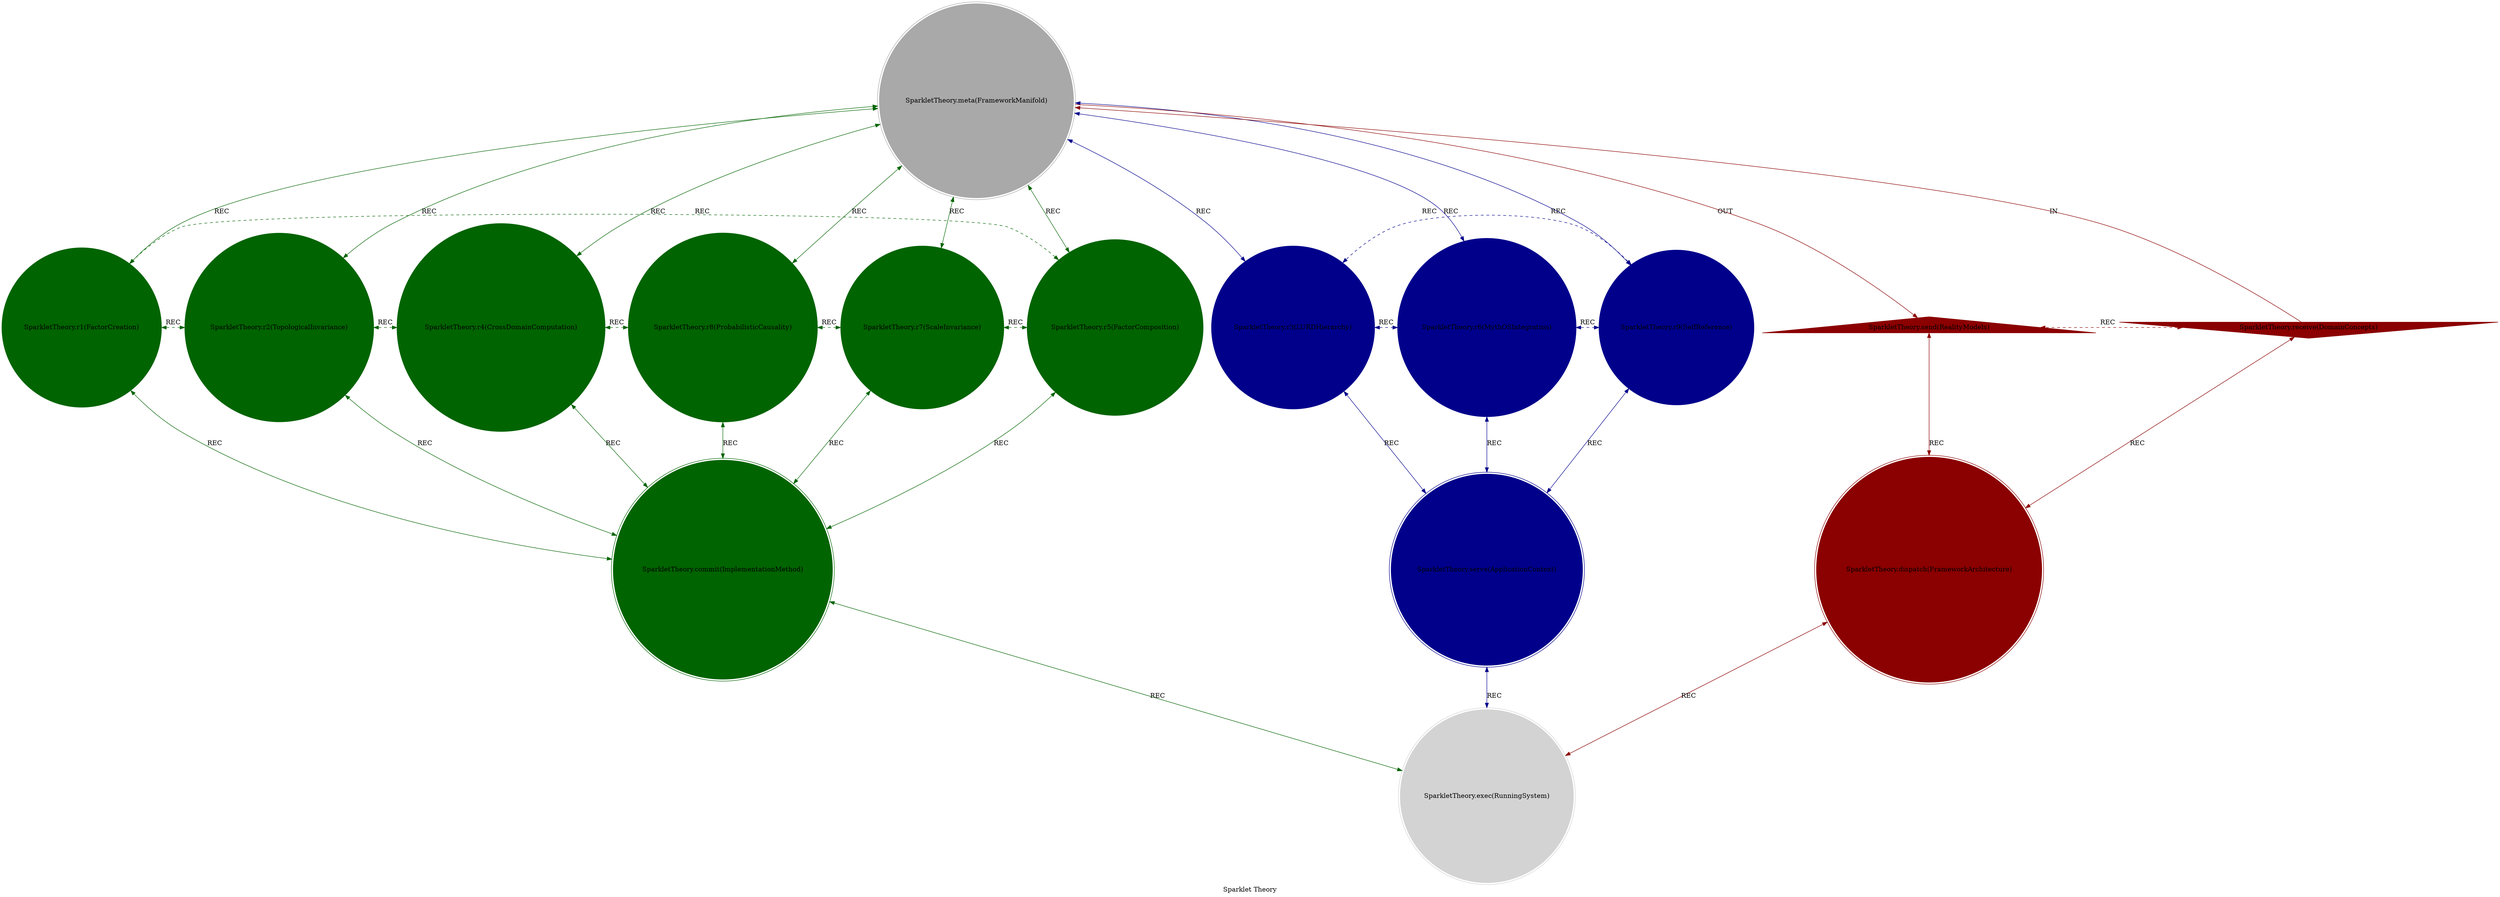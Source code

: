 strict digraph SparkletTheoryFactor {
    style = filled;
    color = lightgray;
    node [shape = circle; style = filled; color = lightgreen;];
    edge [color = darkgray;];
    label = "Sparklet Theory";
    comment = "The formalization of the Sparklet framework itself. The self-referential system where topological invariants, factor composition, and cross-domain computation crystallize into a unified reality modeling engine—the system that describes itself.";
    
    spark_0_t [label = "SparkletTheory.meta(FrameworkManifold)";comment = "Abstract: The Principle of Topological Invariance. The meta-pattern that any complex system can be modeled using the 16v_35e structure—the parent of all Sparklet instantiations across scientific, philosophical, and fictional domains.";shape = doublecircle;color = darkgray;];
    spark_1_t [label = "SparkletTheory.r1(FactorCreation)";comment = "Initiation: The Birth of Computational Primitives. The process of instantiating new Factors—mapping domain concepts to the invariant topology, creating specialized computational units from the universal template.";color = darkgreen;];
    spark_2_t [label = "SparkletTheory.r2(TopologicalInvariance)";comment = "Response: The Structural Consistency. The fundamental property that all Factors share identical 16v_35e connectivity—enabling cross-domain computation, comparable metrics, and universal relationship semantics.";color = darkgreen;];
    spark_4_t [label = "SparkletTheory.r4(CrossDomainComputation)";comment = "Integration: The Unified Calculation Framework. The ability to compute probabilities, causal relationships, and information flow across different Factor domains—string theory talking to consciousness, physics conversing with fantasy.";color = darkgreen;];
    spark_8_t [label = "SparkletTheory.r8(ProbabilisticCausality)";comment = "Reflection: The Grounded Inference Engine. The computational framework for calculating P(Effect|Cause) across Factors—leveraging the invariant topology for statistically meaningful cross-domain predictions.";color = darkgreen;];
    spark_7_t [label = "SparkletTheory.r7(ScaleInvariance)";comment = "Consolidation: The Hierarchical Consistency. The property that Sparklet systems work identically across scales—from quantum processes to cosmic structures, maintaining computational coherence through LURD layers.";color = darkgreen;];
    spark_5_t [label = "SparkletTheory.r5(FactorComposition)";comment = "Propagation: The Combinatorial Generation. The method for combining multiple Factors into complex systems—reality engines, magic systems, and cosmological models through structured Factor interaction.";color = darkgreen;];
    spark_3_t [label = "SparkletTheory.r3(LURDHierarchy)";comment = "Thesis: The Cosmic Addressing System. The nested reality layers from Manifold to Entity—providing contextual localization and scale-appropriate computation across all existence levels.";color = darkblue;];
    spark_6_t [label = "SparkletTheory.r6(MythOSIntegration)";comment = "Antithesis: The Creative Framework. The application of Sparklet to worldbuilding and conlang creation—transforming rigorous computation into rich, coherent fictional cosmologies.";color = darkblue;];
    spark_9_t [label = "SparkletTheory.r9(SelfReference)";comment = "Synthesis: The Recursive Framework. The capacity of Sparklet to model itself—SparkletSystemFactor as a Factor within the system it describes, creating a coherent self-referential loop.";color = darkblue;];
    spark_a_t [label = "SparkletTheory.receive(DomainConcepts)";comment = "Potential: The Raw Conceptual Material. Scientific theories, philosophical frameworks, fantasy elements, and linguistic structures awaiting formalization as computable Sparklet Factors.";shape = invtriangle;color = darkred;];
    spark_b_t [label = "SparkletTheory.send(RealityModels)";comment = "Manifest: The Executable Cosmologies. Fully instantiated Sparklet systems—running reality engines, functional magic systems, and testable philosophical frameworks ready for computation and exploration.";shape = triangle;color = darkred;];
    spark_c_t [label = "SparkletTheory.dispatch(FrameworkArchitecture)";comment = "Why-Who: The Structural Decisions. The choices about Factor relationships, computation methods, and system organization—designing how the Sparklet framework itself operates and evolves.";shape = doublecircle;color = darkred;];
    spark_d_t [label = "SparkletTheory.commit(ImplementationMethod)";comment = "What-How: The Concrete Realization. The specific technical approach for building Sparklet systems—Graphviz dot files, probabilistic computation engines, and cross-domain inference algorithms.";shape = doublecircle;color = darkgreen;];
    spark_e_t [label = "SparkletTheory.serve(ApplicationContext)";comment = "When-Where: The Usage Domain. The specific purpose for deploying Sparklet—scientific research, philosophical inquiry, fantasy worldbuilding, or educational tool development.";shape = doublecircle;color = darkblue;];
    spark_f_t [label = "SparkletTheory.exec(RunningSystem)";comment = "Which-Closure: The Active Framework Instance. A specific, functioning Sparklet cosmology in operation—computing probabilities, generating worlds, or modeling reality in real-time.";shape = doublecircle;color = lightgray;];
    
    spark_a_t -> spark_0_t [label = "IN"; comment = "Domain concepts enter the framework manifold"; color = darkred; constraint = false;];
    spark_0_t -> spark_b_t [label = "OUT"; comment = "Framework manifold generates reality models"; color = darkred;];
    spark_0_t -> spark_3_t [label = "REC"; comment = "Framework incorporates LURD hierarchical structure"; color = darkblue; dir = both;];
    spark_0_t -> spark_6_t [label = "REC"; comment = "Framework enables MythOS creative applications"; color = darkblue; dir = both;];
    spark_0_t -> spark_9_t [label = "REC"; comment = "Framework admits self-referential instantiation"; color = darkblue; dir = both;];
    spark_0_t -> spark_1_t [label = "REC"; comment = "Framework manifold hosts Factor creation"; color = darkgreen; dir = both;];
    spark_0_t -> spark_2_t [label = "REC"; comment = "Framework manifold maintains topological invariance"; color = darkgreen; dir = both;];
    spark_0_t -> spark_4_t [label = "REC"; comment = "Framework manifold enables cross-domain computation"; color = darkgreen; dir = both;];
    spark_0_t -> spark_8_t [label = "REC"; comment = "Framework manifold supports probabilistic causality"; color = darkgreen; dir = both;];
    spark_0_t -> spark_7_t [label = "REC"; comment = "Framework manifold exhibits scale invariance"; color = darkgreen; dir = both;];
    spark_0_t -> spark_5_t [label = "REC"; comment = "Framework manifold allows Factor composition"; color = darkgreen; dir = both;];
    
    spark_a_t -> spark_c_t [label = "REC"; comment = "Domain concepts suggest framework architecture"; color = darkred; dir = both;];
    spark_b_t -> spark_c_t [label = "REC"; comment = "Reality models validate architectural choices"; color = darkred; dir = both;];
    spark_1_t -> spark_d_t [label = "REC"; comment = "Factor creation requires implementation methods"; color = darkgreen; dir = both;];
    spark_2_t -> spark_d_t [label = "REC"; comment = "Topological invariance guides technical approach"; color = darkgreen; dir = both;];
    spark_4_t -> spark_d_t [label = "REC"; comment = "Cross-domain computation demands specific algorithms"; color = darkgreen; dir = both;];
    spark_8_t -> spark_d_t [label = "REC"; comment = "Probabilistic causality requires statistical engines"; color = darkgreen; dir = both;];
    spark_7_t -> spark_d_t [label = "REC"; comment = "Scale invariance influences implementation design"; color = darkgreen; dir = both;];
    spark_5_t -> spark_d_t [label = "REC"; comment = "Factor composition needs structured protocols"; color = darkgreen; dir = both;];
    spark_3_t -> spark_e_t [label = "REC"; comment = "LURD hierarchy serves specific application needs"; color = darkblue; dir = both;];
    spark_6_t -> spark_e_t [label = "REC"; comment = "MythOS integration operates in creative contexts"; color = darkblue; dir = both;];
    spark_9_t -> spark_e_t [label = "REC"; comment = "Self-reference functions in meta-theoretical domains"; color = darkblue; dir = both;];
    
    spark_1_t -> spark_2_t [label = "REC"; comment = "Factor creation relies on topological invariance"; color = darkgreen; dir = both; style = dashed; constraint = false;];
    spark_2_t -> spark_4_t [label = "REC"; comment = "Topological invariance enables cross-domain computation"; color = darkgreen; dir = both; style = dashed; constraint = false;];
    spark_4_t -> spark_8_t [label = "REC"; comment = "Cross-domain computation supports probabilistic causality"; color = darkgreen; dir = both; style = dashed; constraint = false;];
    spark_8_t -> spark_7_t [label = "REC"; comment = "Probabilistic causality maintains scale invariance"; color = darkgreen; dir = both; style = dashed; constraint = false;];
    spark_7_t -> spark_5_t [label = "REC"; comment = "Scale invariance facilitates Factor composition"; color = darkgreen; dir = both; style = dashed; constraint = false;];
    spark_5_t -> spark_1_t [label = "REC"; comment = "Factor composition generates new Factor creation"; color = darkgreen; dir = both; style = dashed; constraint = false;];
    spark_3_t -> spark_6_t [label = "REC"; comment = "LURD hierarchy structures MythOS integration"; color = darkblue; dir = both; style = dashed; constraint = false;];
    spark_6_t -> spark_9_t [label = "REC"; comment = "MythOS applications demonstrate self-reference"; color = darkblue; dir = both; style = dashed; constraint = false;];
    spark_9_t -> spark_3_t [label = "REC"; comment = "Self-reference enriches LURD understanding"; color = darkblue; dir = both; style = dashed; constraint = false;];
    spark_a_t -> spark_b_t [label = "REC"; comment = "Domain concepts transform into reality models"; color = darkred; dir = both; style = dashed; constraint = false;];
    
    spark_c_t -> spark_f_t [label = "REC"; comment = "Framework architecture enables running systems"; color = darkred; dir = both;];
    spark_d_t -> spark_f_t [label = "REC"; comment = "Implementation methods create executable instances"; color = darkgreen; dir = both;];
    spark_e_t -> spark_f_t [label = "REC"; comment = "Application contexts shape running system behavior"; color = darkblue; dir = both;];
}